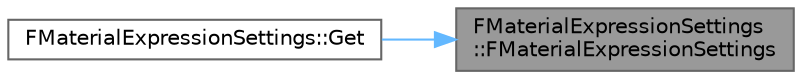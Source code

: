 digraph "FMaterialExpressionSettings::FMaterialExpressionSettings"
{
 // INTERACTIVE_SVG=YES
 // LATEX_PDF_SIZE
  bgcolor="transparent";
  edge [fontname=Helvetica,fontsize=10,labelfontname=Helvetica,labelfontsize=10];
  node [fontname=Helvetica,fontsize=10,shape=box,height=0.2,width=0.4];
  rankdir="RL";
  Node1 [id="Node000001",label="FMaterialExpressionSettings\l::FMaterialExpressionSettings",height=0.2,width=0.4,color="gray40", fillcolor="grey60", style="filled", fontcolor="black",tooltip=" "];
  Node1 -> Node2 [id="edge1_Node000001_Node000002",dir="back",color="steelblue1",style="solid",tooltip=" "];
  Node2 [id="Node000002",label="FMaterialExpressionSettings::Get",height=0.2,width=0.4,color="grey40", fillcolor="white", style="filled",URL="$dc/d65/classFMaterialExpressionSettings.html#a83399c0ff8c9b197c4dcb93cf7fbd2c1",tooltip="Gets singleton instance."];
}

